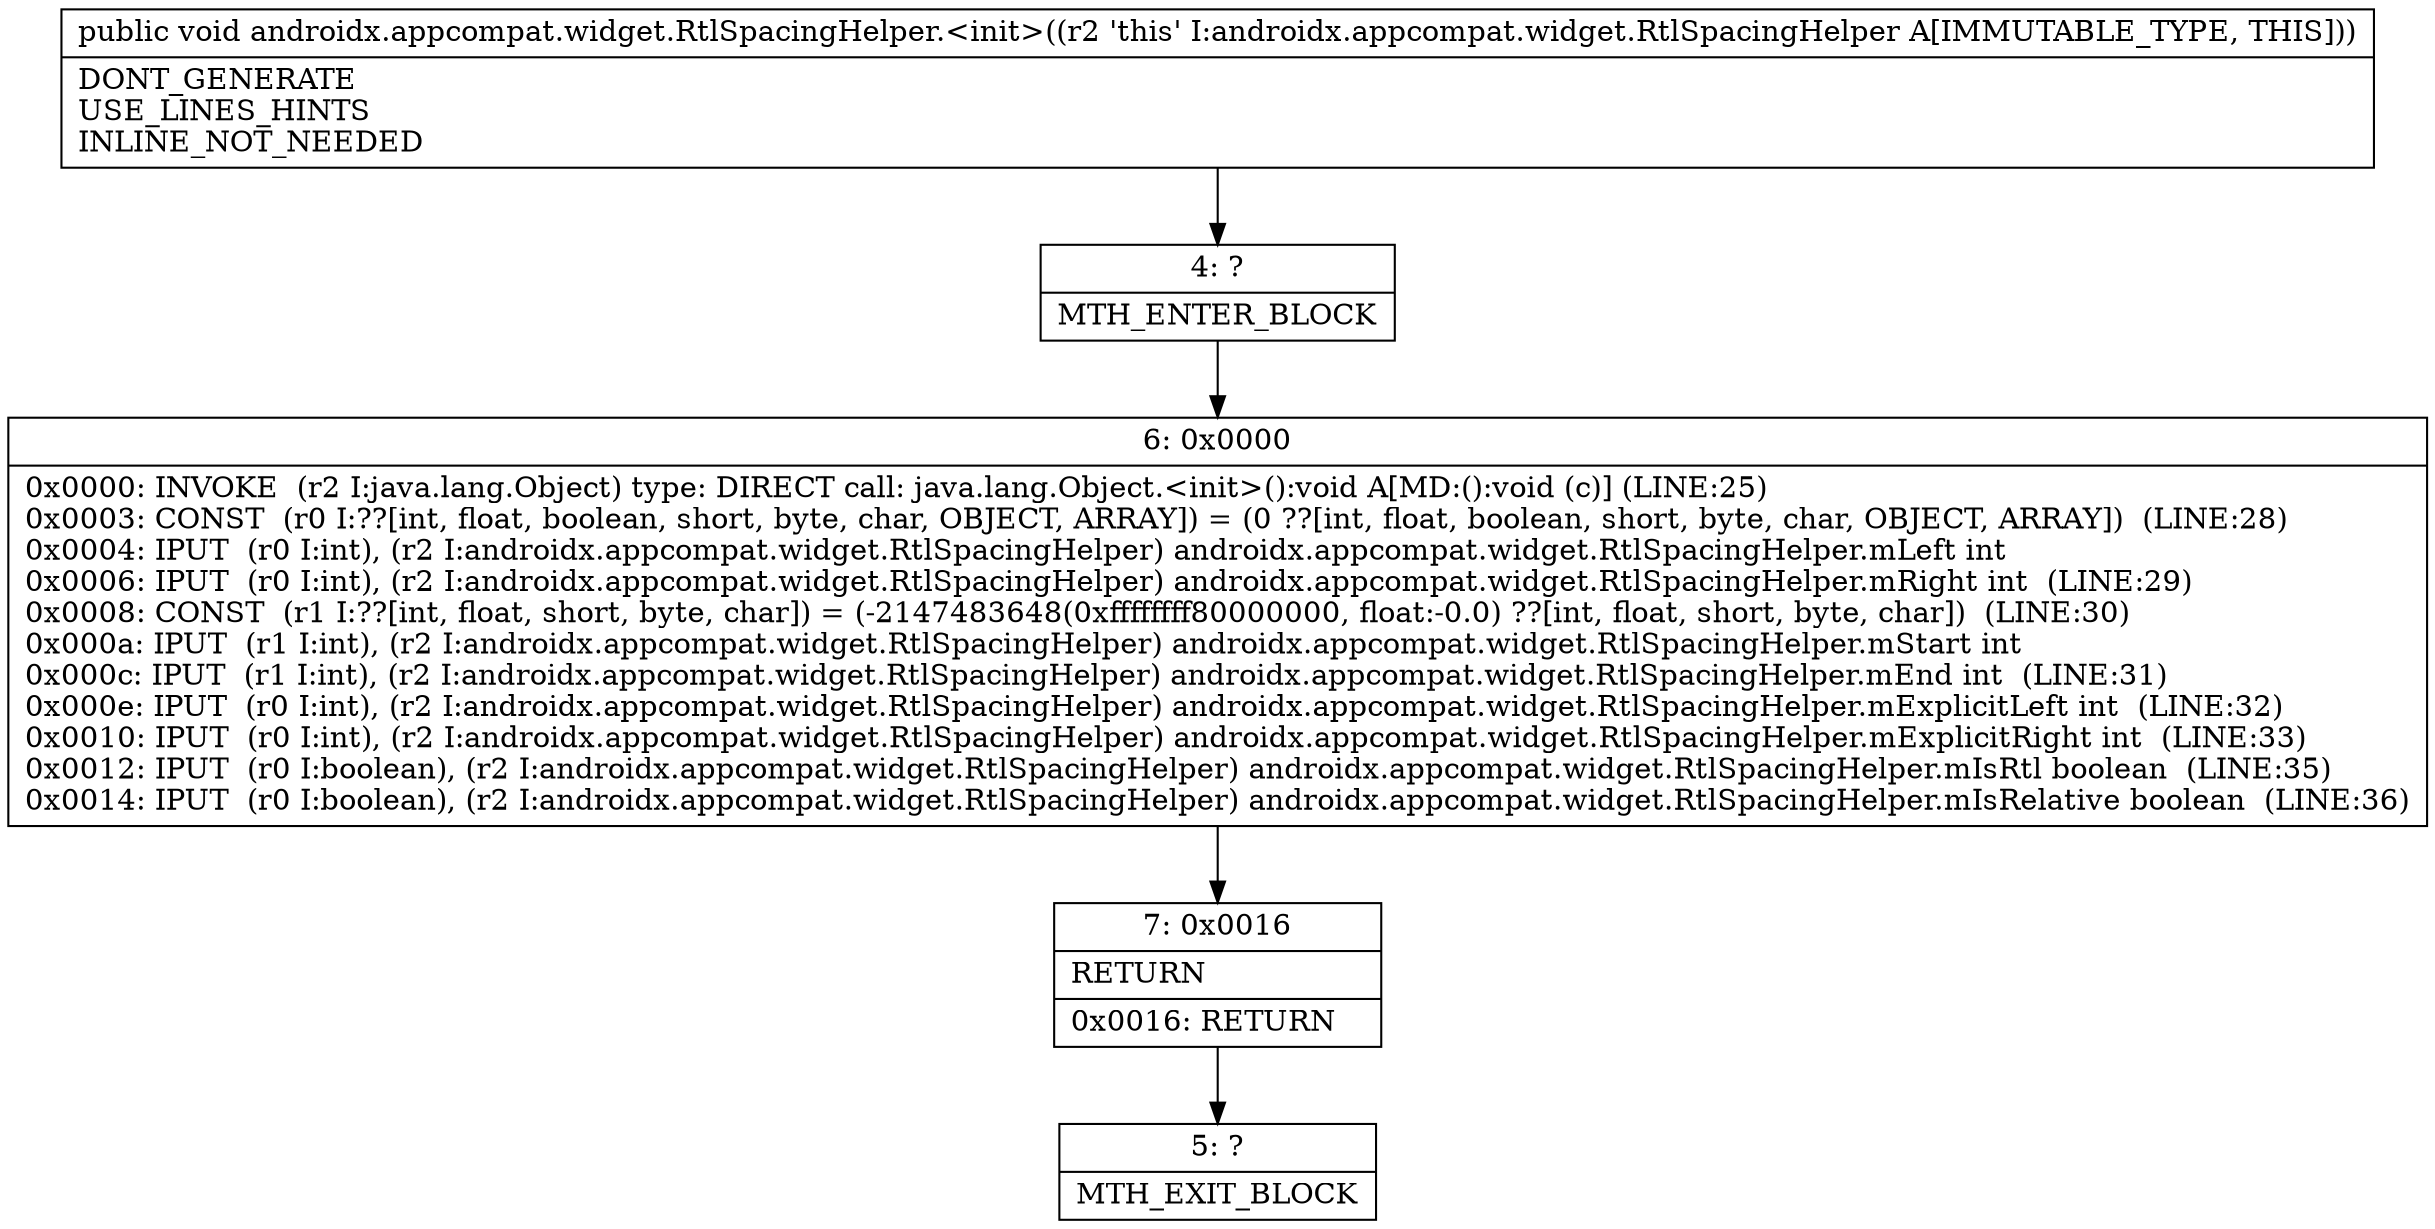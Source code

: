 digraph "CFG forandroidx.appcompat.widget.RtlSpacingHelper.\<init\>()V" {
Node_4 [shape=record,label="{4\:\ ?|MTH_ENTER_BLOCK\l}"];
Node_6 [shape=record,label="{6\:\ 0x0000|0x0000: INVOKE  (r2 I:java.lang.Object) type: DIRECT call: java.lang.Object.\<init\>():void A[MD:():void (c)] (LINE:25)\l0x0003: CONST  (r0 I:??[int, float, boolean, short, byte, char, OBJECT, ARRAY]) = (0 ??[int, float, boolean, short, byte, char, OBJECT, ARRAY])  (LINE:28)\l0x0004: IPUT  (r0 I:int), (r2 I:androidx.appcompat.widget.RtlSpacingHelper) androidx.appcompat.widget.RtlSpacingHelper.mLeft int \l0x0006: IPUT  (r0 I:int), (r2 I:androidx.appcompat.widget.RtlSpacingHelper) androidx.appcompat.widget.RtlSpacingHelper.mRight int  (LINE:29)\l0x0008: CONST  (r1 I:??[int, float, short, byte, char]) = (\-2147483648(0xffffffff80000000, float:\-0.0) ??[int, float, short, byte, char])  (LINE:30)\l0x000a: IPUT  (r1 I:int), (r2 I:androidx.appcompat.widget.RtlSpacingHelper) androidx.appcompat.widget.RtlSpacingHelper.mStart int \l0x000c: IPUT  (r1 I:int), (r2 I:androidx.appcompat.widget.RtlSpacingHelper) androidx.appcompat.widget.RtlSpacingHelper.mEnd int  (LINE:31)\l0x000e: IPUT  (r0 I:int), (r2 I:androidx.appcompat.widget.RtlSpacingHelper) androidx.appcompat.widget.RtlSpacingHelper.mExplicitLeft int  (LINE:32)\l0x0010: IPUT  (r0 I:int), (r2 I:androidx.appcompat.widget.RtlSpacingHelper) androidx.appcompat.widget.RtlSpacingHelper.mExplicitRight int  (LINE:33)\l0x0012: IPUT  (r0 I:boolean), (r2 I:androidx.appcompat.widget.RtlSpacingHelper) androidx.appcompat.widget.RtlSpacingHelper.mIsRtl boolean  (LINE:35)\l0x0014: IPUT  (r0 I:boolean), (r2 I:androidx.appcompat.widget.RtlSpacingHelper) androidx.appcompat.widget.RtlSpacingHelper.mIsRelative boolean  (LINE:36)\l}"];
Node_7 [shape=record,label="{7\:\ 0x0016|RETURN\l|0x0016: RETURN   \l}"];
Node_5 [shape=record,label="{5\:\ ?|MTH_EXIT_BLOCK\l}"];
MethodNode[shape=record,label="{public void androidx.appcompat.widget.RtlSpacingHelper.\<init\>((r2 'this' I:androidx.appcompat.widget.RtlSpacingHelper A[IMMUTABLE_TYPE, THIS]))  | DONT_GENERATE\lUSE_LINES_HINTS\lINLINE_NOT_NEEDED\l}"];
MethodNode -> Node_4;Node_4 -> Node_6;
Node_6 -> Node_7;
Node_7 -> Node_5;
}

